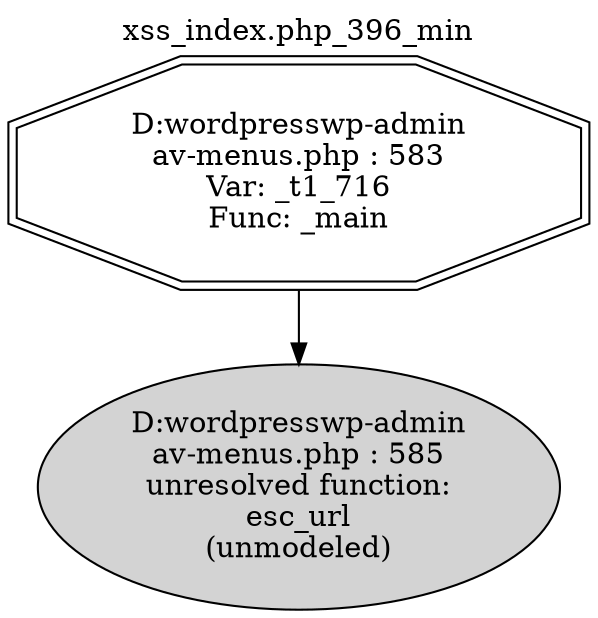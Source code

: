 digraph cfg {
  label="xss_index.php_396_min";
  labelloc=t;
  n1 [shape=doubleoctagon, label="D:\wordpress\wp-admin\nav-menus.php : 583\nVar: _t1_716\nFunc: _main\n"];
  n2 [shape=ellipse, label="D:\wordpress\wp-admin\nav-menus.php : 585\nunresolved function:\nesc_url\n(unmodeled)\n",style=filled];
  n1 -> n2;
}
